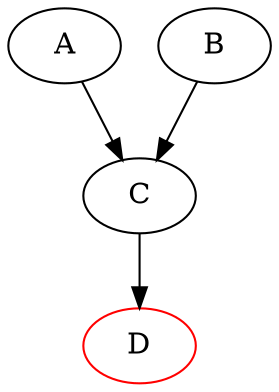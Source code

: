 digraph G {
    A [type=E]
    B [type=C]
    C [type=R]
    D [color=red, type=C]
    
    A -> C
    B -> C
    C -> D
}
